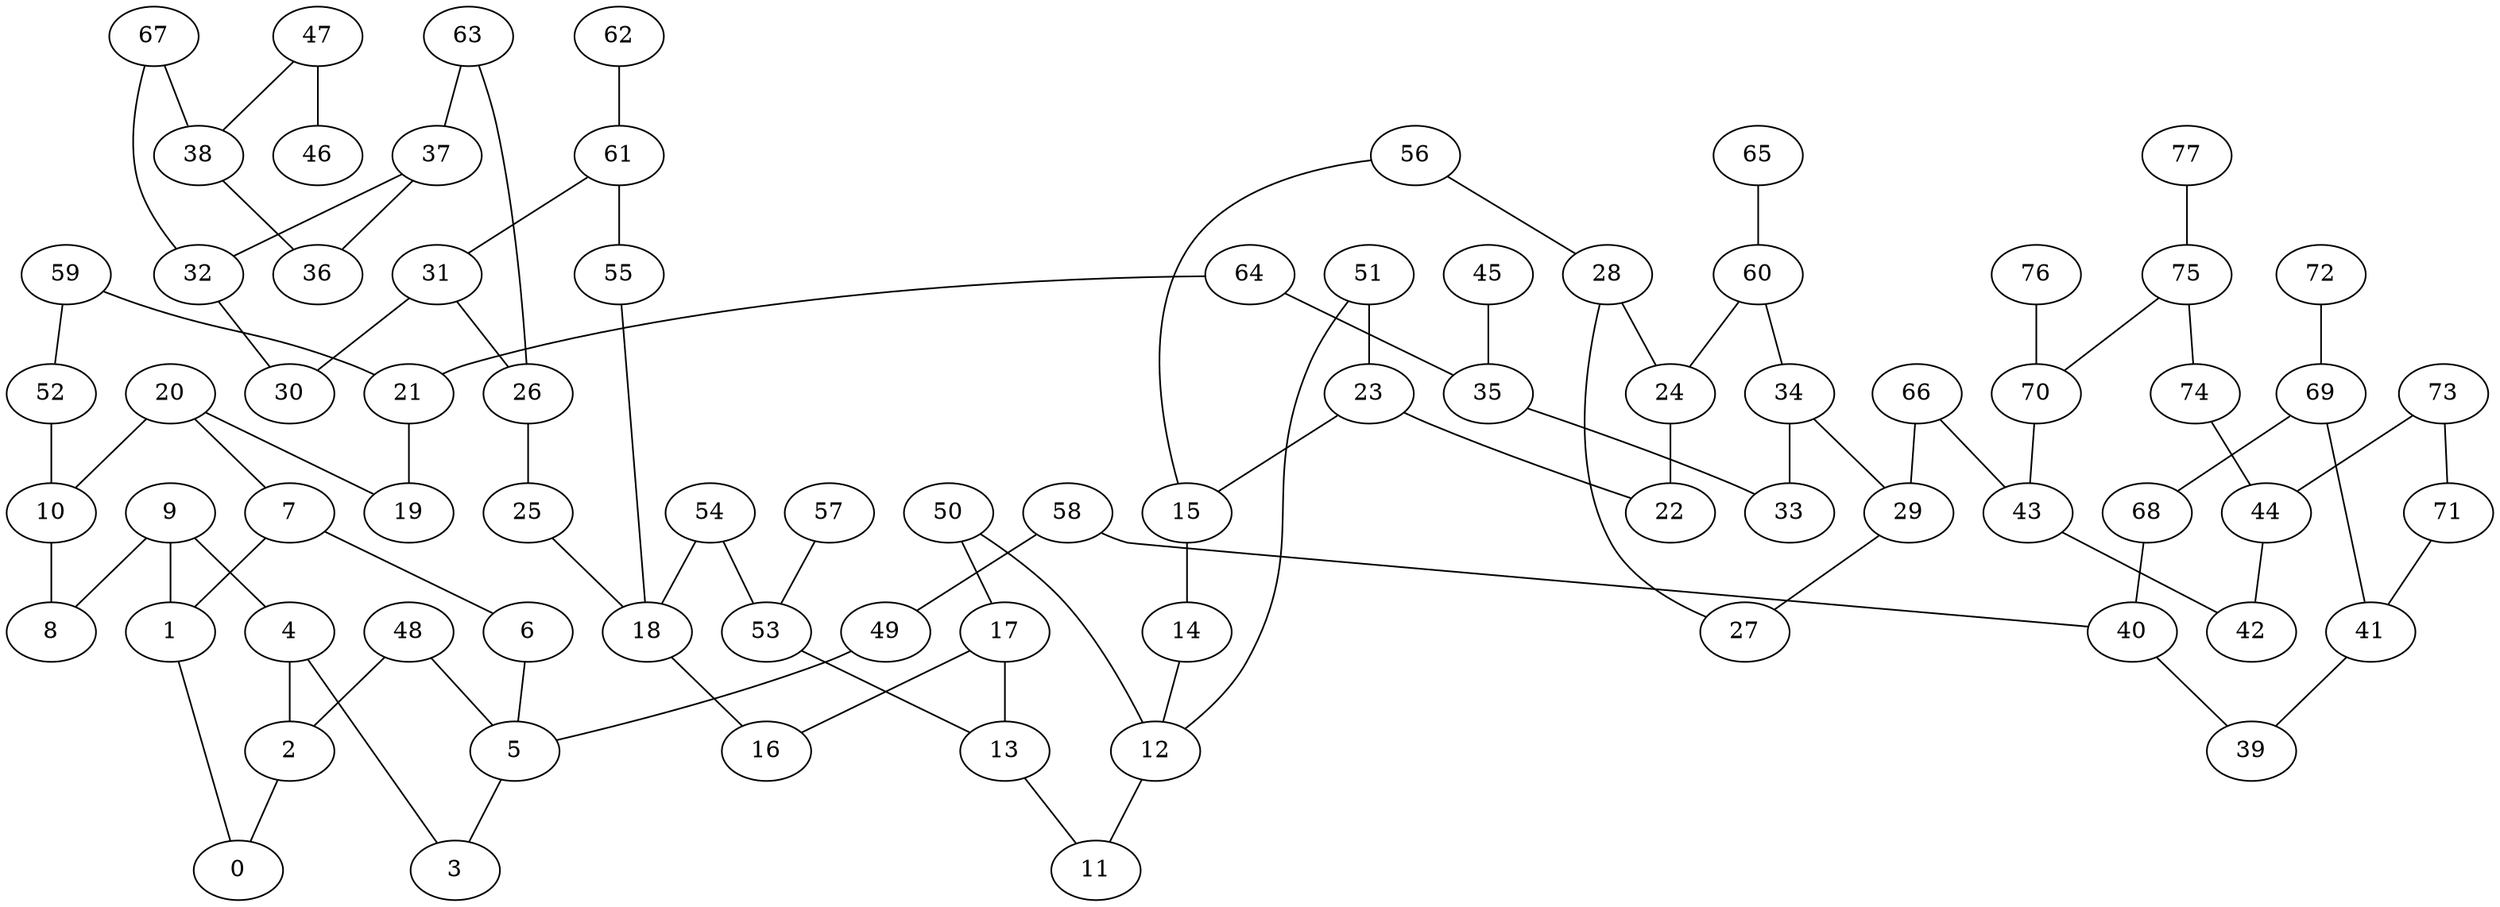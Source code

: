 graph G {
0;

1;

2;

3;

4;

5;

6;

7;

8;

9;

10;

11;

12;

13;

14;

15;

16;

17;

18;

19;

20;

21;

22;

23;

24;

25;

26;

27;

28;

29;

30;

31;

32;

33;

34;

35;

36;

37;

38;

39;

40;

41;

42;

43;

44;

45;

46;

47;

48;

49;

50;

51;

52;

53;

54;

55;

56;

57;

58;

59;

60;

61;

62;

63;

64;

65;

66;

67;

68;

69;

70;

71;

72;

73;

74;

75;

76;

77;

1 -- 0;

2 -- 0;

4 -- 2;

4 -- 3;

5 -- 3;

6 -- 5;

7 -- 1;

7 -- 6;

9 -- 1;

9 -- 4;

9 -- 8;

10 -- 8;

12 -- 11;

13 -- 11;

14 -- 12;

15 -- 14;

17 -- 13;

17 -- 16;

18 -- 16;

20 -- 7;

20 -- 10;

20 -- 19;

21 -- 19;

23 -- 15;

23 -- 22;

24 -- 22;

25 -- 18;

26 -- 25;

28 -- 24;

28 -- 27;

29 -- 27;

31 -- 26;

31 -- 30;

32 -- 30;

34 -- 29;

34 -- 33;

35 -- 33;

37 -- 32;

37 -- 36;

38 -- 36;

40 -- 39;

41 -- 39;

43 -- 42;

44 -- 42;

45 -- 35;

47 -- 38;

47 -- 46;

48 -- 2;

48 -- 5;

49 -- 5;

50 -- 12;

50 -- 17;

51 -- 12;

51 -- 23;

52 -- 10;

53 -- 13;

54 -- 18;

54 -- 53;

55 -- 18;

56 -- 15;

56 -- 28;

57 -- 53;

58 -- 40;

58 -- 49;

59 -- 21;

59 -- 52;

60 -- 24;

60 -- 34;

61 -- 31;

61 -- 55;

62 -- 61;

63 -- 26;

63 -- 37;

64 -- 21;

64 -- 35;

65 -- 60;

66 -- 29;

66 -- 43;

67 -- 32;

67 -- 38;

68 -- 40;

69 -- 41;

69 -- 68;

70 -- 43;

71 -- 41;

72 -- 69;

73 -- 44;

73 -- 71;

74 -- 44;

75 -- 70;

75 -- 74;

76 -- 70;

77 -- 75;

}
